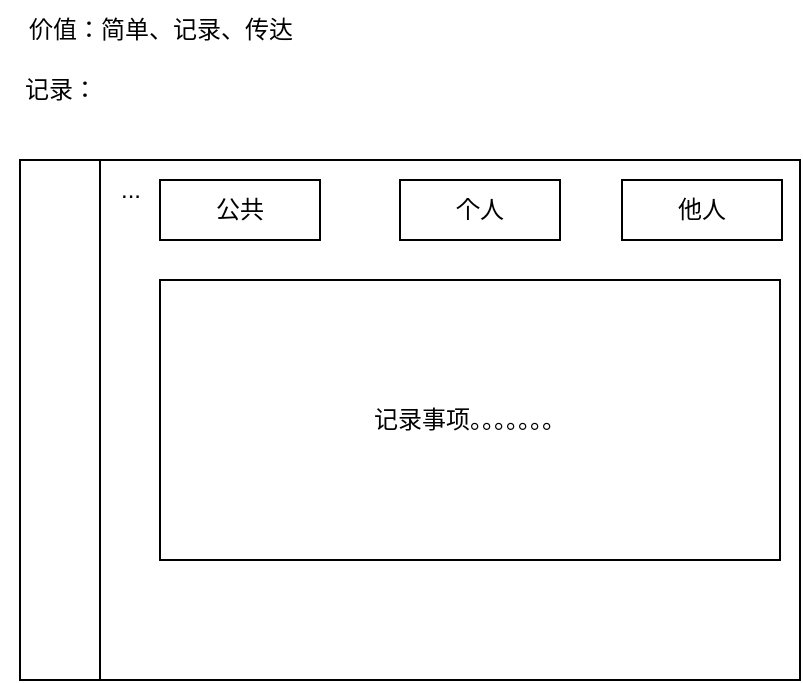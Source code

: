 <mxfile version="24.8.1">
  <diagram name="第 1 页" id="MpIHPAequcxL4frtlHgg">
    <mxGraphModel dx="1242" dy="785" grid="1" gridSize="10" guides="1" tooltips="1" connect="1" arrows="1" fold="1" page="1" pageScale="1" pageWidth="827" pageHeight="1169" math="0" shadow="0">
      <root>
        <mxCell id="0" />
        <mxCell id="1" parent="0" />
        <mxCell id="qnHwdaOveCbN0DN6fGn--1" value="" style="rounded=0;whiteSpace=wrap;html=1;" vertex="1" parent="1">
          <mxGeometry x="250" y="220" width="350" height="260" as="geometry" />
        </mxCell>
        <mxCell id="qnHwdaOveCbN0DN6fGn--2" value="公共" style="whiteSpace=wrap;html=1;" vertex="1" parent="1">
          <mxGeometry x="280" y="230" width="80" height="30" as="geometry" />
        </mxCell>
        <mxCell id="qnHwdaOveCbN0DN6fGn--3" value="价值：简单、记录、传达" style="text;html=1;align=center;verticalAlign=middle;resizable=0;points=[];autosize=1;strokeColor=none;fillColor=none;" vertex="1" parent="1">
          <mxGeometry x="200" y="140" width="160" height="30" as="geometry" />
        </mxCell>
        <mxCell id="qnHwdaOveCbN0DN6fGn--4" value="个人" style="whiteSpace=wrap;html=1;" vertex="1" parent="1">
          <mxGeometry x="400" y="230" width="80" height="30" as="geometry" />
        </mxCell>
        <mxCell id="qnHwdaOveCbN0DN6fGn--5" value="他人" style="whiteSpace=wrap;html=1;" vertex="1" parent="1">
          <mxGeometry x="511" y="230" width="80" height="30" as="geometry" />
        </mxCell>
        <mxCell id="qnHwdaOveCbN0DN6fGn--6" value="记录事项。。。。。。。" style="whiteSpace=wrap;html=1;" vertex="1" parent="1">
          <mxGeometry x="280" y="280" width="310" height="140" as="geometry" />
        </mxCell>
        <mxCell id="qnHwdaOveCbN0DN6fGn--8" value="..." style="text;html=1;align=center;verticalAlign=middle;resizable=0;points=[];autosize=1;strokeColor=none;fillColor=none;" vertex="1" parent="1">
          <mxGeometry x="250" y="220" width="30" height="30" as="geometry" />
        </mxCell>
        <mxCell id="qnHwdaOveCbN0DN6fGn--10" value="" style="rounded=0;whiteSpace=wrap;html=1;" vertex="1" parent="1">
          <mxGeometry x="210" y="220" width="40" height="260" as="geometry" />
        </mxCell>
        <mxCell id="qnHwdaOveCbN0DN6fGn--11" value="记录：" style="text;html=1;align=center;verticalAlign=middle;resizable=0;points=[];autosize=1;strokeColor=none;fillColor=none;" vertex="1" parent="1">
          <mxGeometry x="200" y="170" width="60" height="30" as="geometry" />
        </mxCell>
      </root>
    </mxGraphModel>
  </diagram>
</mxfile>
